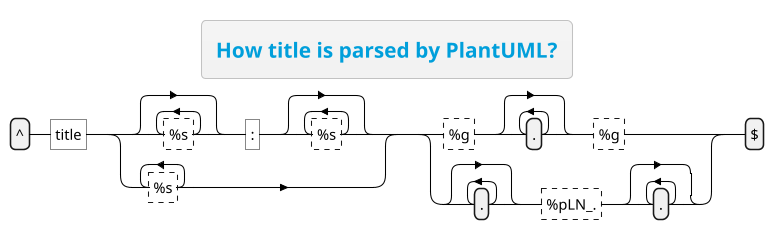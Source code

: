 ' Do not edit
' Theme Gallery
' autogenerated by script
'
@startregex
!theme bluegray
title How title is parsed by PlantUML?
^title(?:[%s]*:[%s]*|[%s]+)(?:(?:[%g](.*)[%g])|(?:(.*[%pLN_.].*)))$
@endregex
